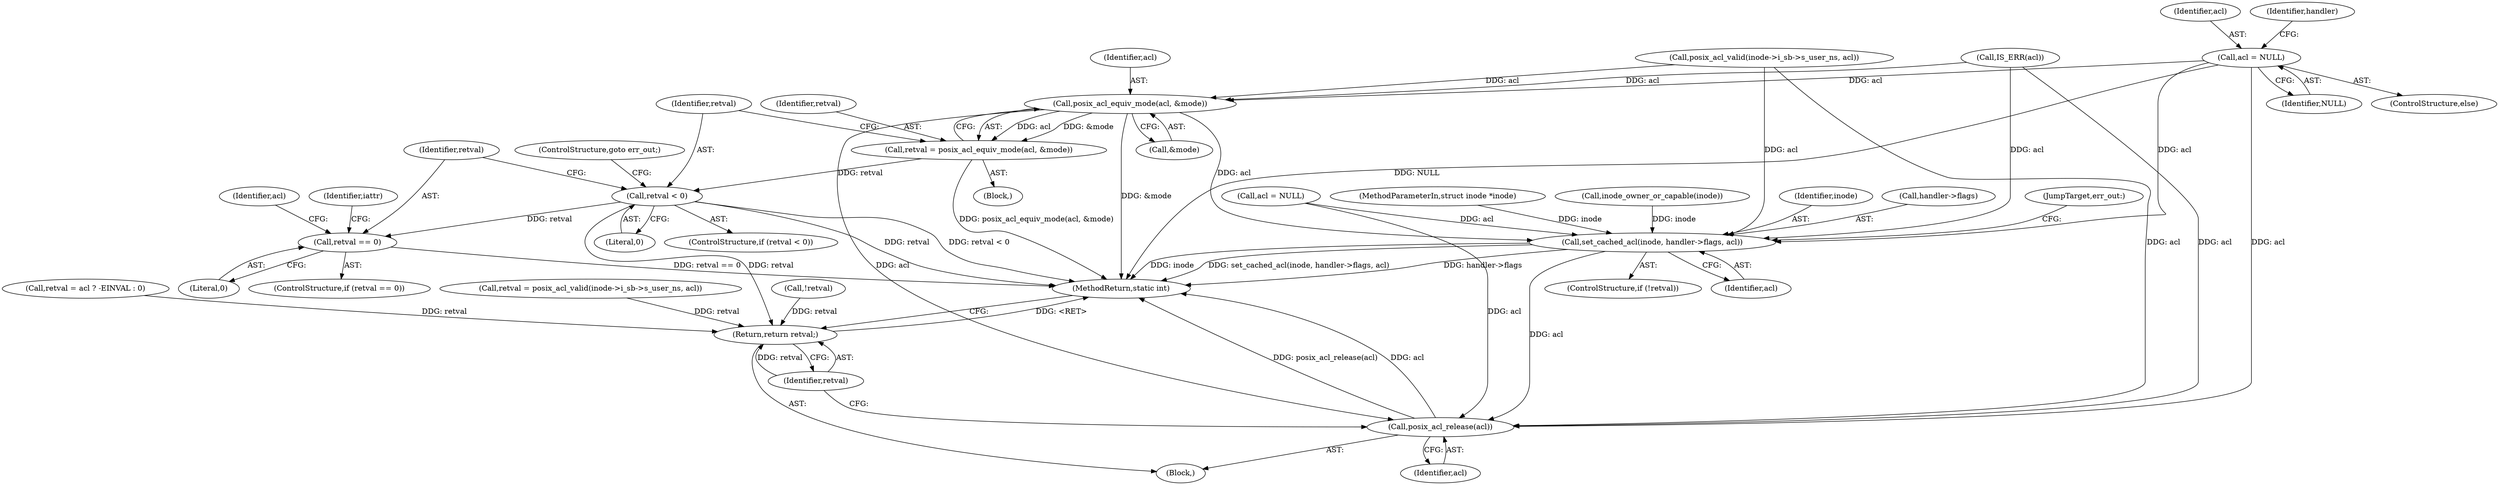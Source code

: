 digraph "0_linux_073931017b49d9458aa351605b43a7e34598caef@pointer" {
"1000186" [label="(Call,acl = NULL)"];
"1000206" [label="(Call,posix_acl_equiv_mode(acl, &mode))"];
"1000204" [label="(Call,retval = posix_acl_equiv_mode(acl, &mode))"];
"1000211" [label="(Call,retval < 0)"];
"1000219" [label="(Call,retval == 0)"];
"1000296" [label="(Return,return retval;)"];
"1000287" [label="(Call,set_cached_acl(inode, handler->flags, acl))"];
"1000294" [label="(Call,posix_acl_release(acl))"];
"1000218" [label="(ControlStructure,if (retval == 0))"];
"1000148" [label="(Call,inode_owner_or_capable(inode))"];
"1000285" [label="(Call,!retval)"];
"1000113" [label="(Block,)"];
"1000223" [label="(Call,acl = NULL)"];
"1000187" [label="(Identifier,acl)"];
"1000213" [label="(Literal,0)"];
"1000298" [label="(MethodReturn,static int)"];
"1000288" [label="(Identifier,inode)"];
"1000188" [label="(Identifier,NULL)"];
"1000212" [label="(Identifier,retval)"];
"1000220" [label="(Identifier,retval)"];
"1000296" [label="(Return,return retval;)"];
"1000204" [label="(Call,retval = posix_acl_equiv_mode(acl, &mode))"];
"1000224" [label="(Identifier,acl)"];
"1000210" [label="(ControlStructure,if (retval < 0))"];
"1000263" [label="(Call,retval = acl ? -EINVAL : 0)"];
"1000289" [label="(Call,handler->flags)"];
"1000294" [label="(Call,posix_acl_release(acl))"];
"1000164" [label="(Call,IS_ERR(acl))"];
"1000197" [label="(Block,)"];
"1000175" [label="(Call,posix_acl_valid(inode->i_sb->s_user_ns, acl))"];
"1000186" [label="(Call,acl = NULL)"];
"1000297" [label="(Identifier,retval)"];
"1000185" [label="(ControlStructure,else)"];
"1000173" [label="(Call,retval = posix_acl_valid(inode->i_sb->s_user_ns, acl))"];
"1000293" [label="(JumpTarget,err_out:)"];
"1000221" [label="(Literal,0)"];
"1000191" [label="(Identifier,handler)"];
"1000219" [label="(Call,retval == 0)"];
"1000234" [label="(Identifier,iattr)"];
"1000292" [label="(Identifier,acl)"];
"1000287" [label="(Call,set_cached_acl(inode, handler->flags, acl))"];
"1000207" [label="(Identifier,acl)"];
"1000214" [label="(ControlStructure,goto err_out;)"];
"1000206" [label="(Call,posix_acl_equiv_mode(acl, &mode))"];
"1000108" [label="(MethodParameterIn,struct inode *inode)"];
"1000205" [label="(Identifier,retval)"];
"1000208" [label="(Call,&mode)"];
"1000295" [label="(Identifier,acl)"];
"1000211" [label="(Call,retval < 0)"];
"1000284" [label="(ControlStructure,if (!retval))"];
"1000186" -> "1000185"  [label="AST: "];
"1000186" -> "1000188"  [label="CFG: "];
"1000187" -> "1000186"  [label="AST: "];
"1000188" -> "1000186"  [label="AST: "];
"1000191" -> "1000186"  [label="CFG: "];
"1000186" -> "1000298"  [label="DDG: NULL"];
"1000186" -> "1000206"  [label="DDG: acl"];
"1000186" -> "1000287"  [label="DDG: acl"];
"1000186" -> "1000294"  [label="DDG: acl"];
"1000206" -> "1000204"  [label="AST: "];
"1000206" -> "1000208"  [label="CFG: "];
"1000207" -> "1000206"  [label="AST: "];
"1000208" -> "1000206"  [label="AST: "];
"1000204" -> "1000206"  [label="CFG: "];
"1000206" -> "1000298"  [label="DDG: &mode"];
"1000206" -> "1000204"  [label="DDG: acl"];
"1000206" -> "1000204"  [label="DDG: &mode"];
"1000175" -> "1000206"  [label="DDG: acl"];
"1000164" -> "1000206"  [label="DDG: acl"];
"1000206" -> "1000287"  [label="DDG: acl"];
"1000206" -> "1000294"  [label="DDG: acl"];
"1000204" -> "1000197"  [label="AST: "];
"1000205" -> "1000204"  [label="AST: "];
"1000212" -> "1000204"  [label="CFG: "];
"1000204" -> "1000298"  [label="DDG: posix_acl_equiv_mode(acl, &mode)"];
"1000204" -> "1000211"  [label="DDG: retval"];
"1000211" -> "1000210"  [label="AST: "];
"1000211" -> "1000213"  [label="CFG: "];
"1000212" -> "1000211"  [label="AST: "];
"1000213" -> "1000211"  [label="AST: "];
"1000214" -> "1000211"  [label="CFG: "];
"1000220" -> "1000211"  [label="CFG: "];
"1000211" -> "1000298"  [label="DDG: retval"];
"1000211" -> "1000298"  [label="DDG: retval < 0"];
"1000211" -> "1000219"  [label="DDG: retval"];
"1000211" -> "1000296"  [label="DDG: retval"];
"1000219" -> "1000218"  [label="AST: "];
"1000219" -> "1000221"  [label="CFG: "];
"1000220" -> "1000219"  [label="AST: "];
"1000221" -> "1000219"  [label="AST: "];
"1000224" -> "1000219"  [label="CFG: "];
"1000234" -> "1000219"  [label="CFG: "];
"1000219" -> "1000298"  [label="DDG: retval == 0"];
"1000296" -> "1000113"  [label="AST: "];
"1000296" -> "1000297"  [label="CFG: "];
"1000297" -> "1000296"  [label="AST: "];
"1000298" -> "1000296"  [label="CFG: "];
"1000296" -> "1000298"  [label="DDG: <RET>"];
"1000297" -> "1000296"  [label="DDG: retval"];
"1000285" -> "1000296"  [label="DDG: retval"];
"1000263" -> "1000296"  [label="DDG: retval"];
"1000173" -> "1000296"  [label="DDG: retval"];
"1000287" -> "1000284"  [label="AST: "];
"1000287" -> "1000292"  [label="CFG: "];
"1000288" -> "1000287"  [label="AST: "];
"1000289" -> "1000287"  [label="AST: "];
"1000292" -> "1000287"  [label="AST: "];
"1000293" -> "1000287"  [label="CFG: "];
"1000287" -> "1000298"  [label="DDG: set_cached_acl(inode, handler->flags, acl)"];
"1000287" -> "1000298"  [label="DDG: handler->flags"];
"1000287" -> "1000298"  [label="DDG: inode"];
"1000148" -> "1000287"  [label="DDG: inode"];
"1000108" -> "1000287"  [label="DDG: inode"];
"1000175" -> "1000287"  [label="DDG: acl"];
"1000223" -> "1000287"  [label="DDG: acl"];
"1000164" -> "1000287"  [label="DDG: acl"];
"1000287" -> "1000294"  [label="DDG: acl"];
"1000294" -> "1000113"  [label="AST: "];
"1000294" -> "1000295"  [label="CFG: "];
"1000295" -> "1000294"  [label="AST: "];
"1000297" -> "1000294"  [label="CFG: "];
"1000294" -> "1000298"  [label="DDG: posix_acl_release(acl)"];
"1000294" -> "1000298"  [label="DDG: acl"];
"1000175" -> "1000294"  [label="DDG: acl"];
"1000223" -> "1000294"  [label="DDG: acl"];
"1000164" -> "1000294"  [label="DDG: acl"];
}
